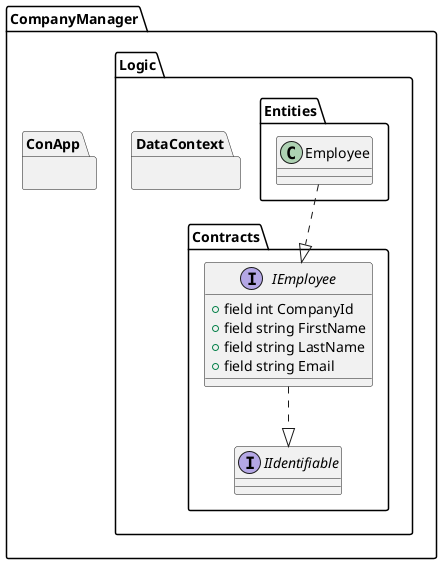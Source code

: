 @startuml
package CompanyManager.Logic.Contracts {
        interface IIdentifiable {
        }

        interface IEmployee {
                +field int CompanyId
                +field string FirstName
                +field string LastName
                +field string Email
        }

        IEmployee ..|> IIdentifiable
}

package CompanyManager.Logic.Entities {
        class Employee {
        }

        Employee ..|> IEmployee
}

package CompanyManager.Logic.DataContext {
}

package CompanyManager.ConApp {
}
@enduml

